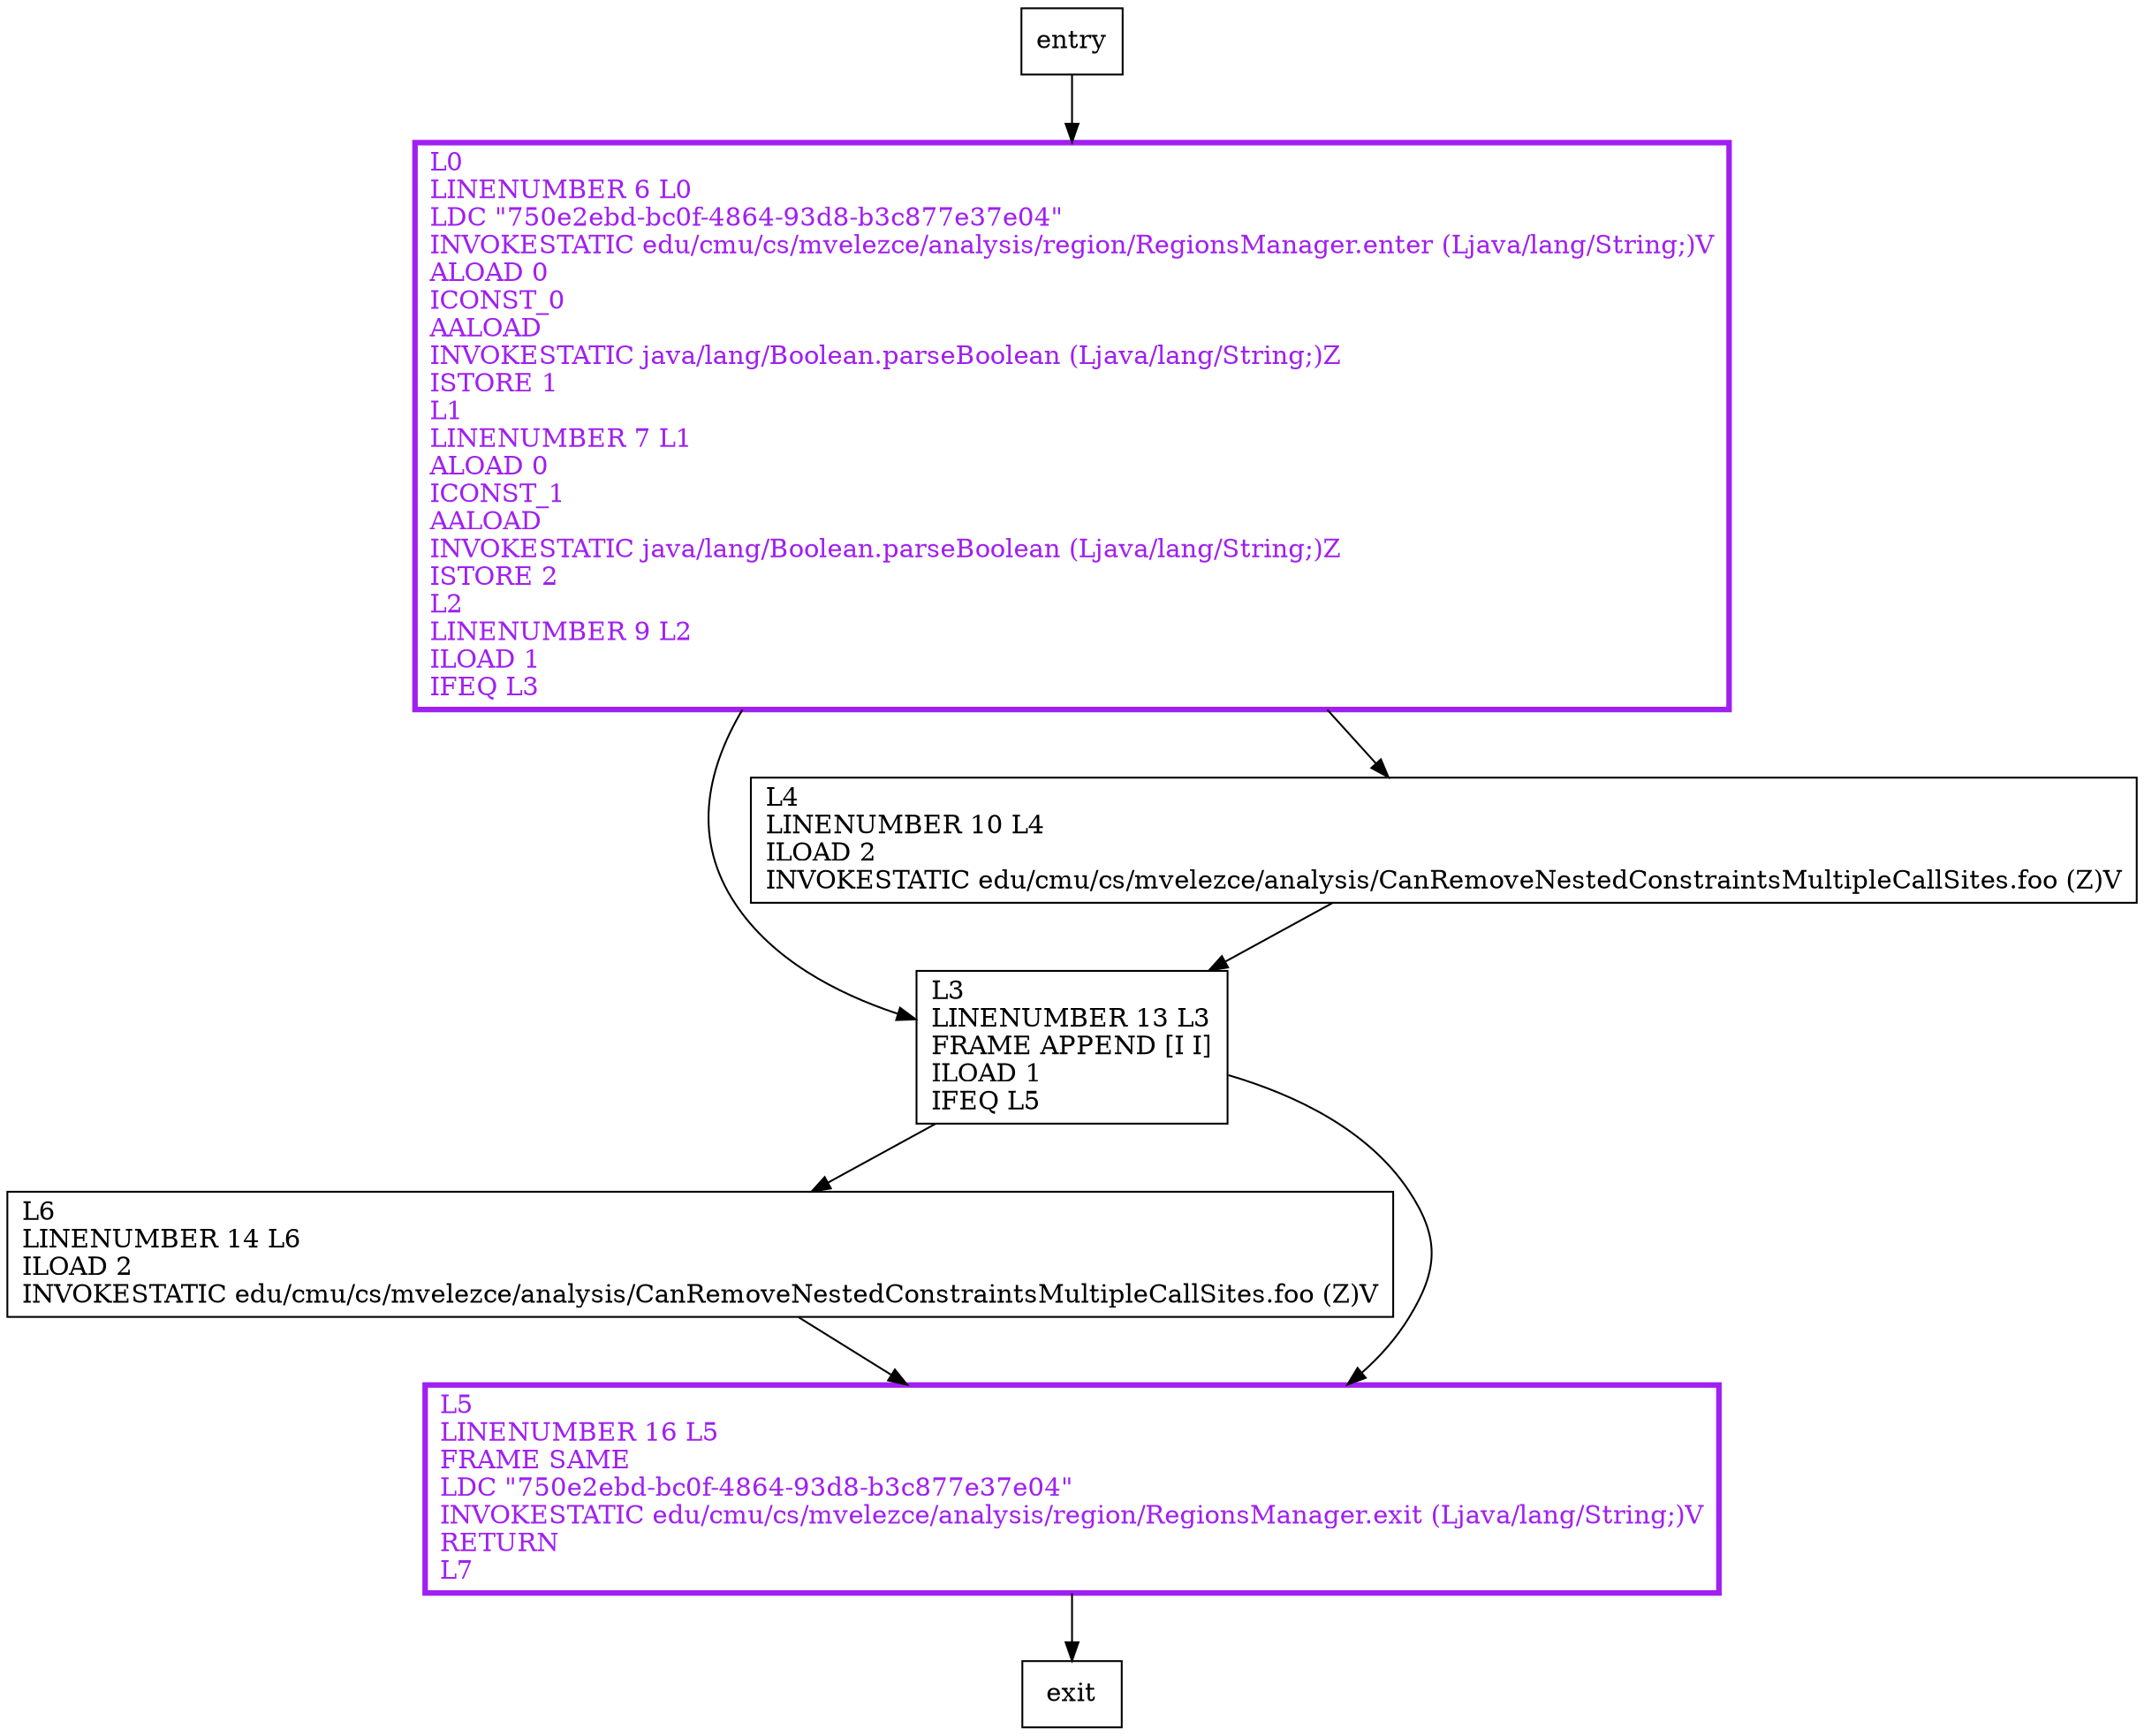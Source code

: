 digraph main {
node [shape=record];
275163467 [label="L6\lLINENUMBER 14 L6\lILOAD 2\lINVOKESTATIC edu/cmu/cs/mvelezce/analysis/CanRemoveNestedConstraintsMultipleCallSites.foo (Z)V\l"];
355102046 [label="L5\lLINENUMBER 16 L5\lFRAME SAME\lLDC \"750e2ebd-bc0f-4864-93d8-b3c877e37e04\"\lINVOKESTATIC edu/cmu/cs/mvelezce/analysis/region/RegionsManager.exit (Ljava/lang/String;)V\lRETURN\lL7\l"];
587378354 [label="L3\lLINENUMBER 13 L3\lFRAME APPEND [I I]\lILOAD 1\lIFEQ L5\l"];
1698234967 [label="L4\lLINENUMBER 10 L4\lILOAD 2\lINVOKESTATIC edu/cmu/cs/mvelezce/analysis/CanRemoveNestedConstraintsMultipleCallSites.foo (Z)V\l"];
750075798 [label="L0\lLINENUMBER 6 L0\lLDC \"750e2ebd-bc0f-4864-93d8-b3c877e37e04\"\lINVOKESTATIC edu/cmu/cs/mvelezce/analysis/region/RegionsManager.enter (Ljava/lang/String;)V\lALOAD 0\lICONST_0\lAALOAD\lINVOKESTATIC java/lang/Boolean.parseBoolean (Ljava/lang/String;)Z\lISTORE 1\lL1\lLINENUMBER 7 L1\lALOAD 0\lICONST_1\lAALOAD\lINVOKESTATIC java/lang/Boolean.parseBoolean (Ljava/lang/String;)Z\lISTORE 2\lL2\lLINENUMBER 9 L2\lILOAD 1\lIFEQ L3\l"];
entry;
exit;
entry -> 750075798;
275163467 -> 355102046;
355102046 -> exit;
587378354 -> 275163467;
587378354 -> 355102046;
1698234967 -> 587378354;
750075798 -> 587378354;
750075798 -> 1698234967;
355102046[fontcolor="purple", penwidth=3, color="purple"];
750075798[fontcolor="purple", penwidth=3, color="purple"];
}
